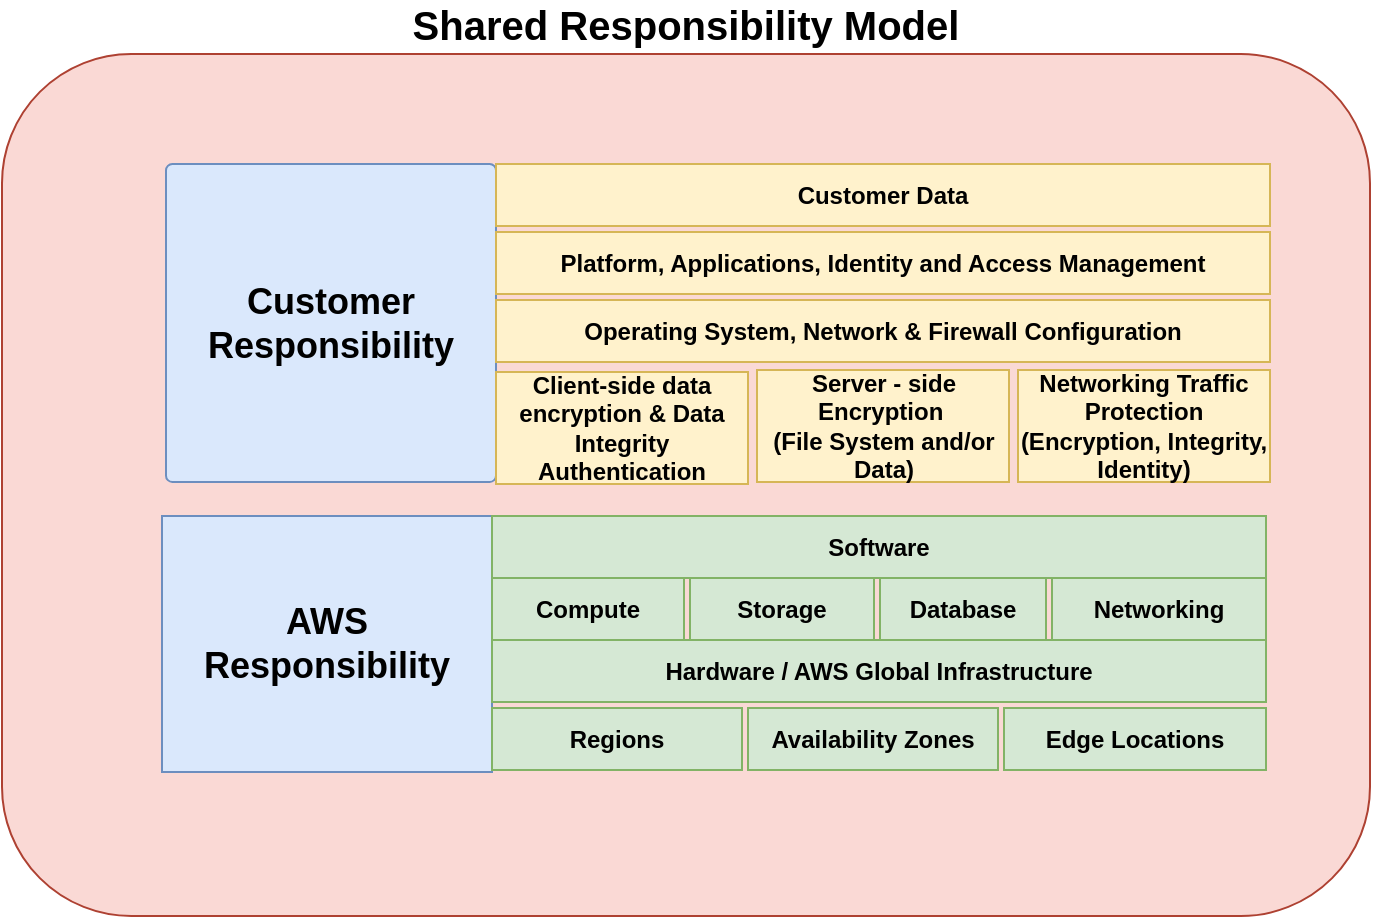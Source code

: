 <mxfile version="24.7.13">
  <diagram name="Page-1" id="Tt1kkHZvHX2ZIXlipHle">
    <mxGraphModel dx="1450" dy="1015" grid="0" gridSize="10" guides="1" tooltips="1" connect="1" arrows="1" fold="1" page="0" pageScale="1" pageWidth="850" pageHeight="1100" math="0" shadow="0">
      <root>
        <mxCell id="0" />
        <mxCell id="1" parent="0" />
        <mxCell id="9hVojgO-kaeBEverVEj9-18" value="Shared Responsibility Model" style="rounded=1;whiteSpace=wrap;html=1;labelPosition=center;verticalLabelPosition=top;align=center;verticalAlign=bottom;fontStyle=1;fontSize=20;horizontal=1;fillColor=#fad9d5;strokeColor=#ae4132;" vertex="1" parent="1">
          <mxGeometry x="-71" y="-19" width="684" height="431" as="geometry" />
        </mxCell>
        <mxCell id="9hVojgO-kaeBEverVEj9-1" value="AWS Responsibility" style="rounded=1;whiteSpace=wrap;html=1;fontStyle=1;arcSize=0;fontSize=18;fillColor=#dae8fc;strokeColor=#6c8ebf;" vertex="1" parent="1">
          <mxGeometry x="9" y="212" width="165" height="128" as="geometry" />
        </mxCell>
        <mxCell id="9hVojgO-kaeBEverVEj9-2" value="Customer Responsibility" style="rounded=1;whiteSpace=wrap;html=1;fontStyle=1;arcSize=2;fontSize=18;fillColor=#dae8fc;strokeColor=#6c8ebf;" vertex="1" parent="1">
          <mxGeometry x="11" y="36" width="165" height="159" as="geometry" />
        </mxCell>
        <mxCell id="9hVojgO-kaeBEverVEj9-3" value="Customer Data" style="rounded=0;whiteSpace=wrap;html=1;fontStyle=1;fontSize=12;fillColor=#fff2cc;strokeColor=#d6b656;" vertex="1" parent="1">
          <mxGeometry x="176" y="36" width="387" height="31" as="geometry" />
        </mxCell>
        <mxCell id="9hVojgO-kaeBEverVEj9-4" value="Platform, Applications, Identity and Access Management" style="rounded=0;whiteSpace=wrap;html=1;fontStyle=1;fontSize=12;fillColor=#fff2cc;strokeColor=#d6b656;" vertex="1" parent="1">
          <mxGeometry x="176" y="70" width="387" height="31" as="geometry" />
        </mxCell>
        <mxCell id="9hVojgO-kaeBEverVEj9-5" value="Operating System, Network &amp;amp; Firewall Configuration" style="rounded=0;whiteSpace=wrap;html=1;fontStyle=1;fontSize=12;fillColor=#fff2cc;strokeColor=#d6b656;" vertex="1" parent="1">
          <mxGeometry x="176" y="104" width="387" height="31" as="geometry" />
        </mxCell>
        <mxCell id="9hVojgO-kaeBEverVEj9-6" value="Client-side data encryption &amp;amp; Data Integrity Authentication" style="rounded=0;whiteSpace=wrap;html=1;fontStyle=1;fontSize=12;fillColor=#fff2cc;strokeColor=#d6b656;" vertex="1" parent="1">
          <mxGeometry x="176" y="140" width="126" height="56" as="geometry" />
        </mxCell>
        <mxCell id="9hVojgO-kaeBEverVEj9-7" value="Server - side Encryption&amp;nbsp;&lt;div style=&quot;font-size: 12px;&quot;&gt;(File System and/or Data)&lt;/div&gt;" style="rounded=0;whiteSpace=wrap;html=1;fontStyle=1;fontSize=12;fillColor=#fff2cc;strokeColor=#d6b656;" vertex="1" parent="1">
          <mxGeometry x="306.5" y="139" width="126" height="56" as="geometry" />
        </mxCell>
        <mxCell id="9hVojgO-kaeBEverVEj9-8" value="Networking Traffic Protection (Encryption, Integrity, Identity)" style="rounded=0;whiteSpace=wrap;html=1;fontStyle=1;fontSize=12;fillColor=#fff2cc;strokeColor=#d6b656;" vertex="1" parent="1">
          <mxGeometry x="437" y="139" width="126" height="56" as="geometry" />
        </mxCell>
        <mxCell id="9hVojgO-kaeBEverVEj9-9" value="Software" style="rounded=0;whiteSpace=wrap;html=1;fontStyle=1;fontSize=12;fillColor=#d5e8d4;strokeColor=#82b366;" vertex="1" parent="1">
          <mxGeometry x="174" y="212" width="387" height="31" as="geometry" />
        </mxCell>
        <mxCell id="9hVojgO-kaeBEverVEj9-10" value="Hardware / AWS Global Infrastructure" style="rounded=0;whiteSpace=wrap;html=1;fontStyle=1;fontSize=12;fillColor=#d5e8d4;strokeColor=#82b366;" vertex="1" parent="1">
          <mxGeometry x="174" y="274" width="387" height="31" as="geometry" />
        </mxCell>
        <mxCell id="9hVojgO-kaeBEverVEj9-11" value="Compute" style="rounded=0;whiteSpace=wrap;html=1;fontStyle=1;fontSize=12;fillColor=#d5e8d4;strokeColor=#82b366;" vertex="1" parent="1">
          <mxGeometry x="174" y="243" width="96" height="31" as="geometry" />
        </mxCell>
        <mxCell id="9hVojgO-kaeBEverVEj9-12" value="Storage" style="rounded=0;whiteSpace=wrap;html=1;fontStyle=1;fontSize=12;fillColor=#d5e8d4;strokeColor=#82b366;" vertex="1" parent="1">
          <mxGeometry x="273" y="243" width="92" height="31" as="geometry" />
        </mxCell>
        <mxCell id="9hVojgO-kaeBEverVEj9-13" value="Database" style="rounded=0;whiteSpace=wrap;html=1;fontStyle=1;fontSize=12;fillColor=#d5e8d4;strokeColor=#82b366;" vertex="1" parent="1">
          <mxGeometry x="368" y="243" width="83" height="31" as="geometry" />
        </mxCell>
        <mxCell id="9hVojgO-kaeBEverVEj9-14" value="Networking" style="rounded=0;whiteSpace=wrap;html=1;fontStyle=1;fontSize=12;fillColor=#d5e8d4;strokeColor=#82b366;" vertex="1" parent="1">
          <mxGeometry x="454" y="243" width="107" height="31" as="geometry" />
        </mxCell>
        <mxCell id="9hVojgO-kaeBEverVEj9-15" value="Regions" style="rounded=0;whiteSpace=wrap;html=1;fontStyle=1;fontSize=12;fillColor=#d5e8d4;strokeColor=#82b366;" vertex="1" parent="1">
          <mxGeometry x="174" y="308" width="125" height="31" as="geometry" />
        </mxCell>
        <mxCell id="9hVojgO-kaeBEverVEj9-16" value="Availability Zones" style="rounded=0;whiteSpace=wrap;html=1;fontStyle=1;fontSize=12;fillColor=#d5e8d4;strokeColor=#82b366;" vertex="1" parent="1">
          <mxGeometry x="302" y="308" width="125" height="31" as="geometry" />
        </mxCell>
        <mxCell id="9hVojgO-kaeBEverVEj9-17" value="Edge Locations" style="rounded=0;whiteSpace=wrap;html=1;fontStyle=1;fontSize=12;fillColor=#d5e8d4;strokeColor=#82b366;" vertex="1" parent="1">
          <mxGeometry x="430" y="308" width="131" height="31" as="geometry" />
        </mxCell>
      </root>
    </mxGraphModel>
  </diagram>
</mxfile>
